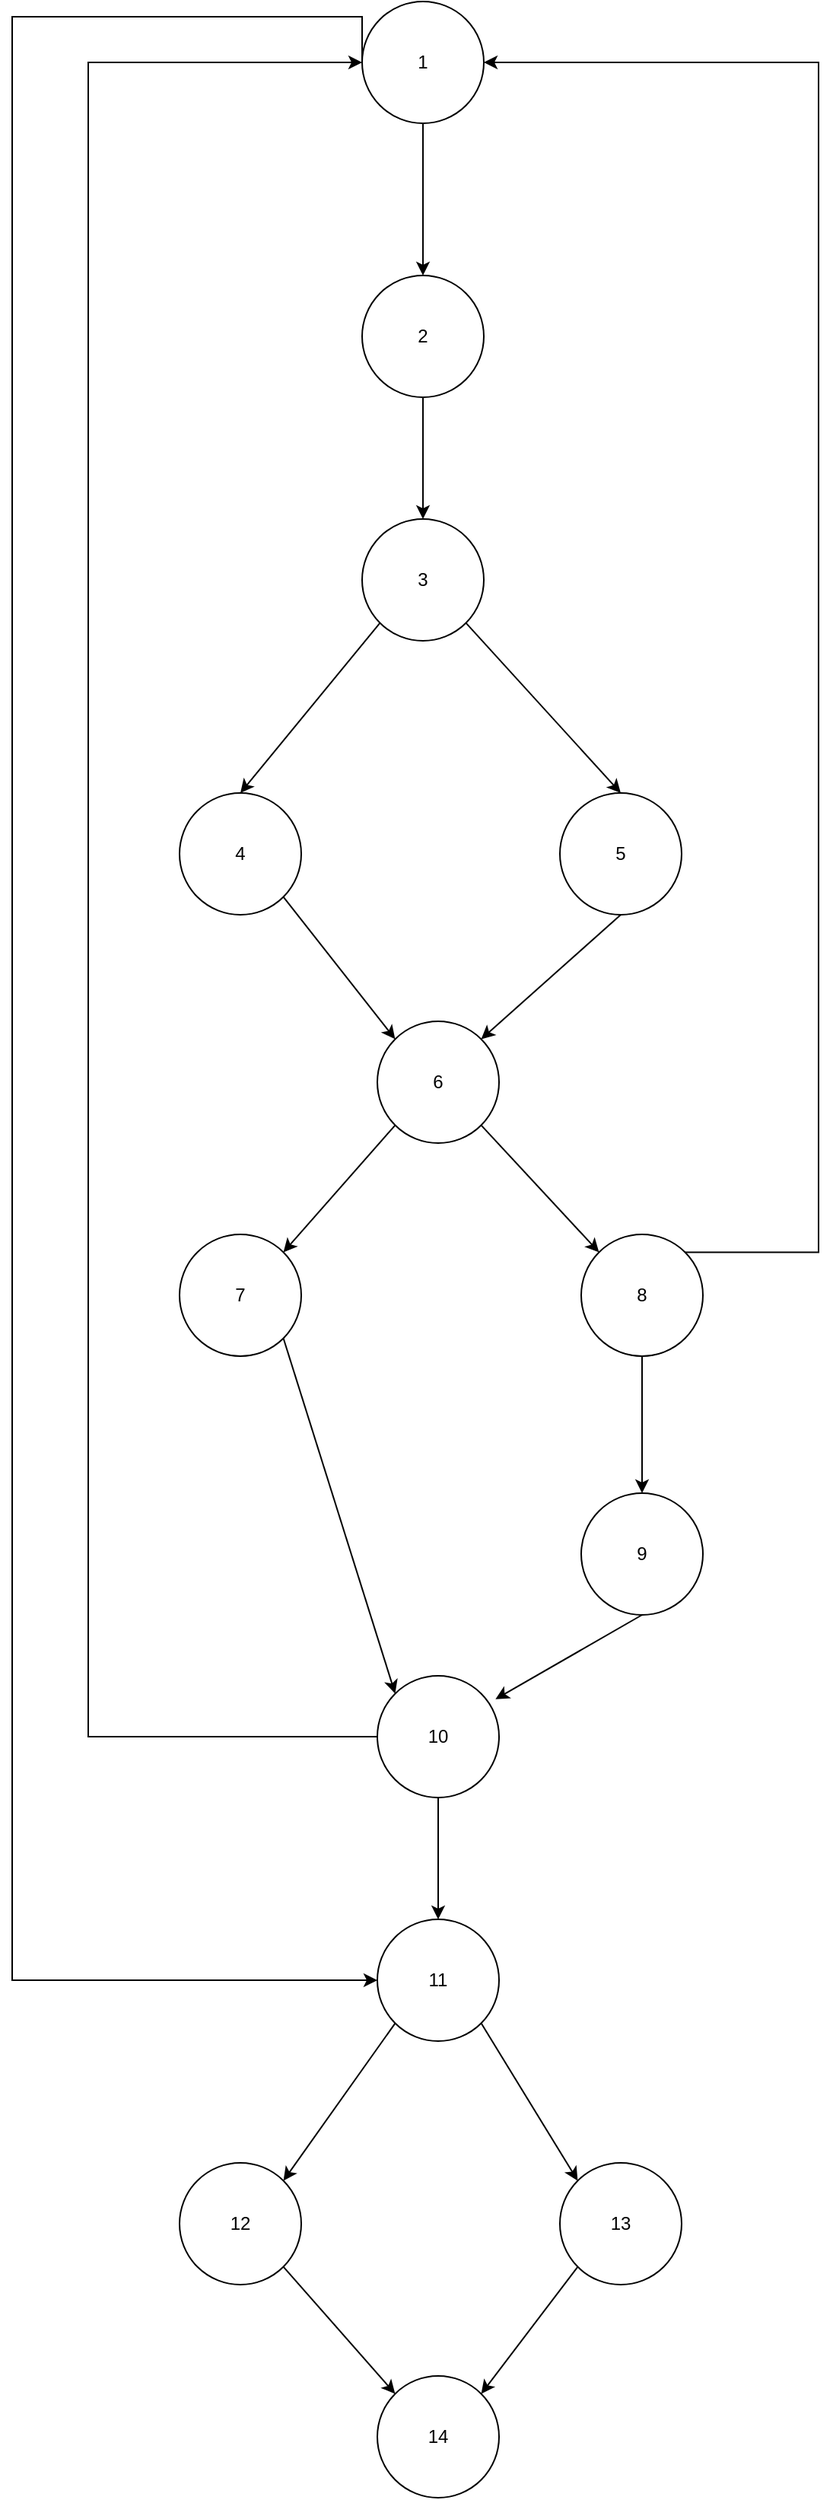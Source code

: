 <mxfile version="16.1.0" type="github">
  <diagram id="qO2pxJkgnTGVDRtbSeo9" name="Page-1">
    <mxGraphModel dx="781" dy="1057" grid="1" gridSize="10" guides="1" tooltips="1" connect="1" arrows="1" fold="1" page="1" pageScale="1" pageWidth="827" pageHeight="1169" math="0" shadow="0">
      <root>
        <mxCell id="0" />
        <mxCell id="1" parent="0" />
        <mxCell id="7miDxdluwtFVcydIeeNt-6" style="edgeStyle=orthogonalEdgeStyle;rounded=0;orthogonalLoop=1;jettySize=auto;html=1;exitX=0.5;exitY=1;exitDx=0;exitDy=0;entryX=0.5;entryY=0;entryDx=0;entryDy=0;" edge="1" parent="1" source="7miDxdluwtFVcydIeeNt-1" target="7miDxdluwtFVcydIeeNt-5">
          <mxGeometry relative="1" as="geometry" />
        </mxCell>
        <mxCell id="7miDxdluwtFVcydIeeNt-41" style="edgeStyle=orthogonalEdgeStyle;rounded=0;orthogonalLoop=1;jettySize=auto;html=1;exitX=0;exitY=0.5;exitDx=0;exitDy=0;entryX=0;entryY=0.5;entryDx=0;entryDy=0;" edge="1" parent="1" source="7miDxdluwtFVcydIeeNt-1" target="7miDxdluwtFVcydIeeNt-15">
          <mxGeometry relative="1" as="geometry">
            <Array as="points">
              <mxPoint x="270" y="140" />
              <mxPoint x="40" y="140" />
              <mxPoint x="40" y="1430" />
            </Array>
          </mxGeometry>
        </mxCell>
        <mxCell id="7miDxdluwtFVcydIeeNt-1" value="1" style="ellipse;whiteSpace=wrap;html=1;aspect=fixed;" vertex="1" parent="1">
          <mxGeometry x="270" y="130" width="80" height="80" as="geometry" />
        </mxCell>
        <mxCell id="7miDxdluwtFVcydIeeNt-19" style="edgeStyle=orthogonalEdgeStyle;rounded=0;orthogonalLoop=1;jettySize=auto;html=1;exitX=0.5;exitY=1;exitDx=0;exitDy=0;entryX=0.5;entryY=0;entryDx=0;entryDy=0;" edge="1" parent="1" source="7miDxdluwtFVcydIeeNt-5" target="7miDxdluwtFVcydIeeNt-7">
          <mxGeometry relative="1" as="geometry" />
        </mxCell>
        <mxCell id="7miDxdluwtFVcydIeeNt-5" value="2" style="ellipse;whiteSpace=wrap;html=1;aspect=fixed;" vertex="1" parent="1">
          <mxGeometry x="270" y="310" width="80" height="80" as="geometry" />
        </mxCell>
        <mxCell id="7miDxdluwtFVcydIeeNt-7" value="3" style="ellipse;whiteSpace=wrap;html=1;aspect=fixed;" vertex="1" parent="1">
          <mxGeometry x="270" y="470" width="80" height="80" as="geometry" />
        </mxCell>
        <mxCell id="7miDxdluwtFVcydIeeNt-8" value="4" style="ellipse;whiteSpace=wrap;html=1;aspect=fixed;" vertex="1" parent="1">
          <mxGeometry x="150" y="650" width="80" height="80" as="geometry" />
        </mxCell>
        <mxCell id="7miDxdluwtFVcydIeeNt-9" value="5" style="ellipse;whiteSpace=wrap;html=1;aspect=fixed;" vertex="1" parent="1">
          <mxGeometry x="400" y="650" width="80" height="80" as="geometry" />
        </mxCell>
        <mxCell id="7miDxdluwtFVcydIeeNt-10" value="6" style="ellipse;whiteSpace=wrap;html=1;aspect=fixed;" vertex="1" parent="1">
          <mxGeometry x="280" y="800" width="80" height="80" as="geometry" />
        </mxCell>
        <mxCell id="7miDxdluwtFVcydIeeNt-11" value="7" style="ellipse;whiteSpace=wrap;html=1;aspect=fixed;" vertex="1" parent="1">
          <mxGeometry x="150" y="940" width="80" height="80" as="geometry" />
        </mxCell>
        <mxCell id="7miDxdluwtFVcydIeeNt-32" style="edgeStyle=orthogonalEdgeStyle;rounded=0;orthogonalLoop=1;jettySize=auto;html=1;exitX=0.5;exitY=1;exitDx=0;exitDy=0;entryX=0.5;entryY=0;entryDx=0;entryDy=0;" edge="1" parent="1" source="7miDxdluwtFVcydIeeNt-12" target="7miDxdluwtFVcydIeeNt-13">
          <mxGeometry relative="1" as="geometry" />
        </mxCell>
        <mxCell id="7miDxdluwtFVcydIeeNt-39" style="edgeStyle=orthogonalEdgeStyle;rounded=0;orthogonalLoop=1;jettySize=auto;html=1;exitX=1;exitY=0;exitDx=0;exitDy=0;entryX=1;entryY=0.5;entryDx=0;entryDy=0;" edge="1" parent="1" source="7miDxdluwtFVcydIeeNt-12" target="7miDxdluwtFVcydIeeNt-1">
          <mxGeometry relative="1" as="geometry">
            <Array as="points">
              <mxPoint x="570" y="952" />
              <mxPoint x="570" y="170" />
            </Array>
          </mxGeometry>
        </mxCell>
        <mxCell id="7miDxdluwtFVcydIeeNt-12" value="8" style="ellipse;whiteSpace=wrap;html=1;aspect=fixed;" vertex="1" parent="1">
          <mxGeometry x="414" y="940" width="80" height="80" as="geometry" />
        </mxCell>
        <mxCell id="7miDxdluwtFVcydIeeNt-13" value="9" style="ellipse;whiteSpace=wrap;html=1;aspect=fixed;" vertex="1" parent="1">
          <mxGeometry x="414" y="1110" width="80" height="80" as="geometry" />
        </mxCell>
        <mxCell id="7miDxdluwtFVcydIeeNt-29" style="edgeStyle=orthogonalEdgeStyle;rounded=0;orthogonalLoop=1;jettySize=auto;html=1;exitX=0;exitY=0.5;exitDx=0;exitDy=0;entryX=0;entryY=0.5;entryDx=0;entryDy=0;" edge="1" parent="1" source="7miDxdluwtFVcydIeeNt-14" target="7miDxdluwtFVcydIeeNt-1">
          <mxGeometry relative="1" as="geometry">
            <Array as="points">
              <mxPoint x="90" y="1270" />
              <mxPoint x="90" y="170" />
            </Array>
          </mxGeometry>
        </mxCell>
        <mxCell id="7miDxdluwtFVcydIeeNt-33" style="edgeStyle=orthogonalEdgeStyle;rounded=0;orthogonalLoop=1;jettySize=auto;html=1;exitX=0.5;exitY=1;exitDx=0;exitDy=0;entryX=0.5;entryY=0;entryDx=0;entryDy=0;" edge="1" parent="1" source="7miDxdluwtFVcydIeeNt-14" target="7miDxdluwtFVcydIeeNt-15">
          <mxGeometry relative="1" as="geometry" />
        </mxCell>
        <mxCell id="7miDxdluwtFVcydIeeNt-14" value="10" style="ellipse;whiteSpace=wrap;html=1;aspect=fixed;" vertex="1" parent="1">
          <mxGeometry x="280" y="1230" width="80" height="80" as="geometry" />
        </mxCell>
        <mxCell id="7miDxdluwtFVcydIeeNt-15" value="11" style="ellipse;whiteSpace=wrap;html=1;aspect=fixed;" vertex="1" parent="1">
          <mxGeometry x="280" y="1390" width="80" height="80" as="geometry" />
        </mxCell>
        <mxCell id="7miDxdluwtFVcydIeeNt-16" value="12" style="ellipse;whiteSpace=wrap;html=1;aspect=fixed;" vertex="1" parent="1">
          <mxGeometry x="150" y="1550" width="80" height="80" as="geometry" />
        </mxCell>
        <mxCell id="7miDxdluwtFVcydIeeNt-17" value="13" style="ellipse;whiteSpace=wrap;html=1;aspect=fixed;" vertex="1" parent="1">
          <mxGeometry x="400" y="1550" width="80" height="80" as="geometry" />
        </mxCell>
        <mxCell id="7miDxdluwtFVcydIeeNt-18" value="14" style="ellipse;whiteSpace=wrap;html=1;aspect=fixed;" vertex="1" parent="1">
          <mxGeometry x="280" y="1690" width="80" height="80" as="geometry" />
        </mxCell>
        <mxCell id="7miDxdluwtFVcydIeeNt-20" value="" style="endArrow=classic;html=1;rounded=0;entryX=0.5;entryY=0;entryDx=0;entryDy=0;exitX=0;exitY=1;exitDx=0;exitDy=0;" edge="1" parent="1" source="7miDxdluwtFVcydIeeNt-7" target="7miDxdluwtFVcydIeeNt-8">
          <mxGeometry width="50" height="50" relative="1" as="geometry">
            <mxPoint x="120" y="520" as="sourcePoint" />
            <mxPoint x="170" y="470" as="targetPoint" />
          </mxGeometry>
        </mxCell>
        <mxCell id="7miDxdluwtFVcydIeeNt-21" value="" style="endArrow=classic;html=1;rounded=0;exitX=1;exitY=1;exitDx=0;exitDy=0;entryX=0.5;entryY=0;entryDx=0;entryDy=0;" edge="1" parent="1" source="7miDxdluwtFVcydIeeNt-7" target="7miDxdluwtFVcydIeeNt-9">
          <mxGeometry width="50" height="50" relative="1" as="geometry">
            <mxPoint x="250" y="560" as="sourcePoint" />
            <mxPoint x="300" y="510" as="targetPoint" />
          </mxGeometry>
        </mxCell>
        <mxCell id="7miDxdluwtFVcydIeeNt-23" value="" style="endArrow=classic;html=1;rounded=0;exitX=1;exitY=1;exitDx=0;exitDy=0;entryX=0;entryY=0;entryDx=0;entryDy=0;" edge="1" parent="1" source="7miDxdluwtFVcydIeeNt-8" target="7miDxdluwtFVcydIeeNt-10">
          <mxGeometry width="50" height="50" relative="1" as="geometry">
            <mxPoint x="250" y="560" as="sourcePoint" />
            <mxPoint x="300" y="510" as="targetPoint" />
          </mxGeometry>
        </mxCell>
        <mxCell id="7miDxdluwtFVcydIeeNt-24" value="" style="endArrow=classic;html=1;rounded=0;exitX=0.5;exitY=1;exitDx=0;exitDy=0;entryX=1;entryY=0;entryDx=0;entryDy=0;" edge="1" parent="1" source="7miDxdluwtFVcydIeeNt-9" target="7miDxdluwtFVcydIeeNt-10">
          <mxGeometry width="50" height="50" relative="1" as="geometry">
            <mxPoint x="250" y="560" as="sourcePoint" />
            <mxPoint x="300" y="510" as="targetPoint" />
          </mxGeometry>
        </mxCell>
        <mxCell id="7miDxdluwtFVcydIeeNt-25" value="" style="endArrow=classic;html=1;rounded=0;exitX=0;exitY=1;exitDx=0;exitDy=0;entryX=1;entryY=0;entryDx=0;entryDy=0;" edge="1" parent="1" source="7miDxdluwtFVcydIeeNt-10" target="7miDxdluwtFVcydIeeNt-11">
          <mxGeometry width="50" height="50" relative="1" as="geometry">
            <mxPoint x="250" y="960" as="sourcePoint" />
            <mxPoint x="300" y="910" as="targetPoint" />
          </mxGeometry>
        </mxCell>
        <mxCell id="7miDxdluwtFVcydIeeNt-26" value="" style="endArrow=classic;html=1;rounded=0;exitX=1;exitY=1;exitDx=0;exitDy=0;entryX=0;entryY=0;entryDx=0;entryDy=0;" edge="1" parent="1" source="7miDxdluwtFVcydIeeNt-10" target="7miDxdluwtFVcydIeeNt-12">
          <mxGeometry width="50" height="50" relative="1" as="geometry">
            <mxPoint x="250" y="960" as="sourcePoint" />
            <mxPoint x="300" y="910" as="targetPoint" />
          </mxGeometry>
        </mxCell>
        <mxCell id="7miDxdluwtFVcydIeeNt-27" value="" style="endArrow=classic;html=1;rounded=0;exitX=1;exitY=1;exitDx=0;exitDy=0;entryX=0;entryY=0;entryDx=0;entryDy=0;" edge="1" parent="1" source="7miDxdluwtFVcydIeeNt-11" target="7miDxdluwtFVcydIeeNt-14">
          <mxGeometry width="50" height="50" relative="1" as="geometry">
            <mxPoint x="250" y="960" as="sourcePoint" />
            <mxPoint x="300" y="910" as="targetPoint" />
          </mxGeometry>
        </mxCell>
        <mxCell id="7miDxdluwtFVcydIeeNt-31" value="" style="endArrow=classic;html=1;rounded=0;exitX=0.5;exitY=1;exitDx=0;exitDy=0;entryX=0.971;entryY=0.192;entryDx=0;entryDy=0;entryPerimeter=0;" edge="1" parent="1" source="7miDxdluwtFVcydIeeNt-13" target="7miDxdluwtFVcydIeeNt-14">
          <mxGeometry width="50" height="50" relative="1" as="geometry">
            <mxPoint x="240" y="1030" as="sourcePoint" />
            <mxPoint x="290" y="980" as="targetPoint" />
          </mxGeometry>
        </mxCell>
        <mxCell id="7miDxdluwtFVcydIeeNt-35" value="" style="endArrow=classic;html=1;rounded=0;entryX=1;entryY=0;entryDx=0;entryDy=0;exitX=0;exitY=1;exitDx=0;exitDy=0;" edge="1" parent="1" source="7miDxdluwtFVcydIeeNt-15" target="7miDxdluwtFVcydIeeNt-16">
          <mxGeometry width="50" height="50" relative="1" as="geometry">
            <mxPoint x="240" y="1330" as="sourcePoint" />
            <mxPoint x="290" y="1280" as="targetPoint" />
          </mxGeometry>
        </mxCell>
        <mxCell id="7miDxdluwtFVcydIeeNt-36" value="" style="endArrow=classic;html=1;rounded=0;exitX=1;exitY=1;exitDx=0;exitDy=0;entryX=0;entryY=0;entryDx=0;entryDy=0;" edge="1" parent="1" source="7miDxdluwtFVcydIeeNt-15" target="7miDxdluwtFVcydIeeNt-17">
          <mxGeometry width="50" height="50" relative="1" as="geometry">
            <mxPoint x="240" y="1330" as="sourcePoint" />
            <mxPoint x="290" y="1280" as="targetPoint" />
          </mxGeometry>
        </mxCell>
        <mxCell id="7miDxdluwtFVcydIeeNt-37" value="" style="endArrow=classic;html=1;rounded=0;exitX=0;exitY=1;exitDx=0;exitDy=0;entryX=1;entryY=0;entryDx=0;entryDy=0;" edge="1" parent="1" source="7miDxdluwtFVcydIeeNt-17" target="7miDxdluwtFVcydIeeNt-18">
          <mxGeometry width="50" height="50" relative="1" as="geometry">
            <mxPoint x="550" y="1630" as="sourcePoint" />
            <mxPoint x="600" y="1580" as="targetPoint" />
          </mxGeometry>
        </mxCell>
        <mxCell id="7miDxdluwtFVcydIeeNt-38" value="" style="endArrow=classic;html=1;rounded=0;exitX=1;exitY=1;exitDx=0;exitDy=0;entryX=0;entryY=0;entryDx=0;entryDy=0;" edge="1" parent="1" source="7miDxdluwtFVcydIeeNt-16" target="7miDxdluwtFVcydIeeNt-18">
          <mxGeometry width="50" height="50" relative="1" as="geometry">
            <mxPoint x="240" y="1330" as="sourcePoint" />
            <mxPoint x="290" y="1280" as="targetPoint" />
          </mxGeometry>
        </mxCell>
      </root>
    </mxGraphModel>
  </diagram>
</mxfile>
